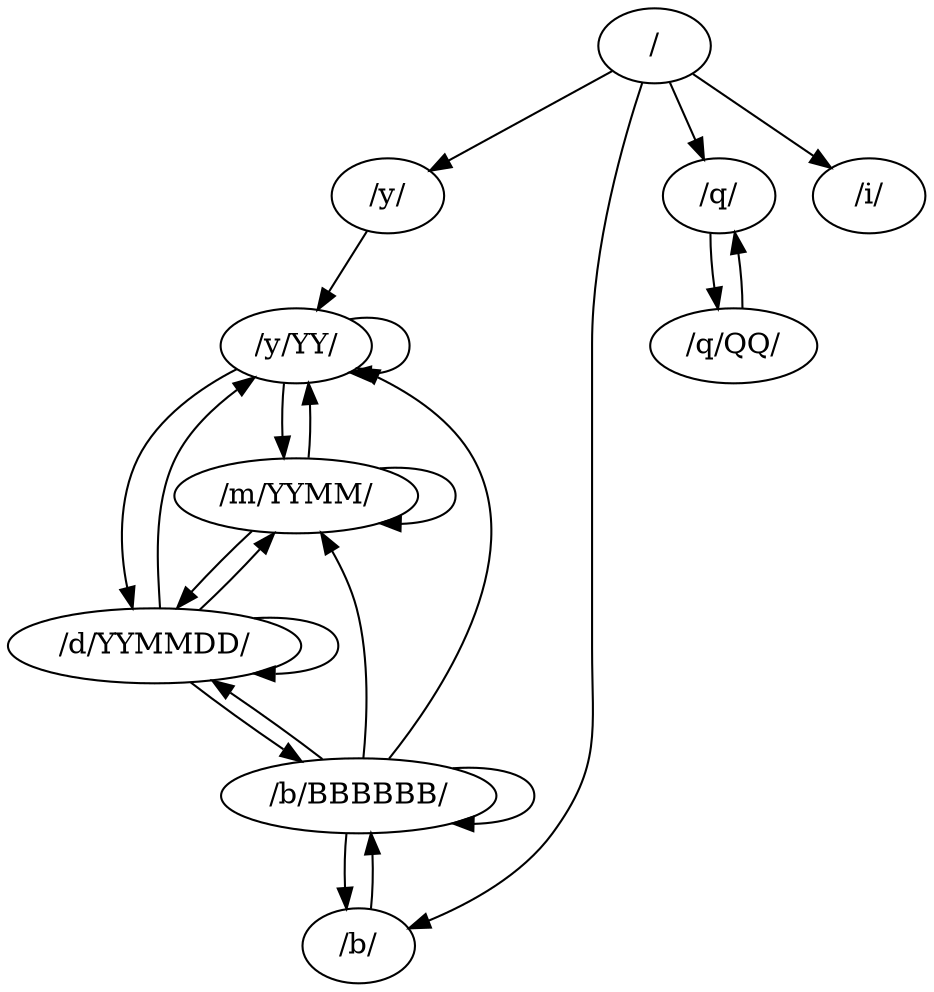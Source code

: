 digraph bceweb {

  h [label="/"];
  y [label="/y/"];
  Y [label="/y/YY/"];
  M [label="/m/YYMM/"];
  D [label="/d/YYMMDD/"];
  b [label="/b/"];
  B [label="/b/BBBBBB/"];
  q [label="/q/"];
  Q [label="/q/QQ/"];
  i [label="/i/"];

  h -> {y, b, q, i};
  y -> Y;
  Y -> {Y, M, D};
  M -> {Y, M, D};
  D -> {Y, M, D, B};
  B -> {Y, M, D, B};
  b -> B -> b;
  q -> Q -> q;
}
